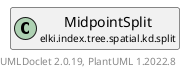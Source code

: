 @startuml
    remove .*\.(Instance|Par|Parameterizer|Factory)$
    set namespaceSeparator none
    hide empty fields
    hide empty methods

    class "<size:14>MidpointSplit.Par\n<size:10>elki.index.tree.spatial.kd.split" as elki.index.tree.spatial.kd.split.MidpointSplit.Par [[MidpointSplit.Par.html]] {
        +make(): MidpointSplit
    }

    interface "<size:14>Parameterizer\n<size:10>elki.utilities.optionhandling" as elki.utilities.optionhandling.Parameterizer [[../../../../../utilities/optionhandling/Parameterizer.html]] {
        {abstract} +make(): Object
    }
    class "<size:14>MidpointSplit\n<size:10>elki.index.tree.spatial.kd.split" as elki.index.tree.spatial.kd.split.MidpointSplit [[MidpointSplit.html]]

    elki.utilities.optionhandling.Parameterizer <|.. elki.index.tree.spatial.kd.split.MidpointSplit.Par
    elki.index.tree.spatial.kd.split.MidpointSplit +-- elki.index.tree.spatial.kd.split.MidpointSplit.Par

    center footer UMLDoclet 2.0.19, PlantUML 1.2022.8
@enduml

